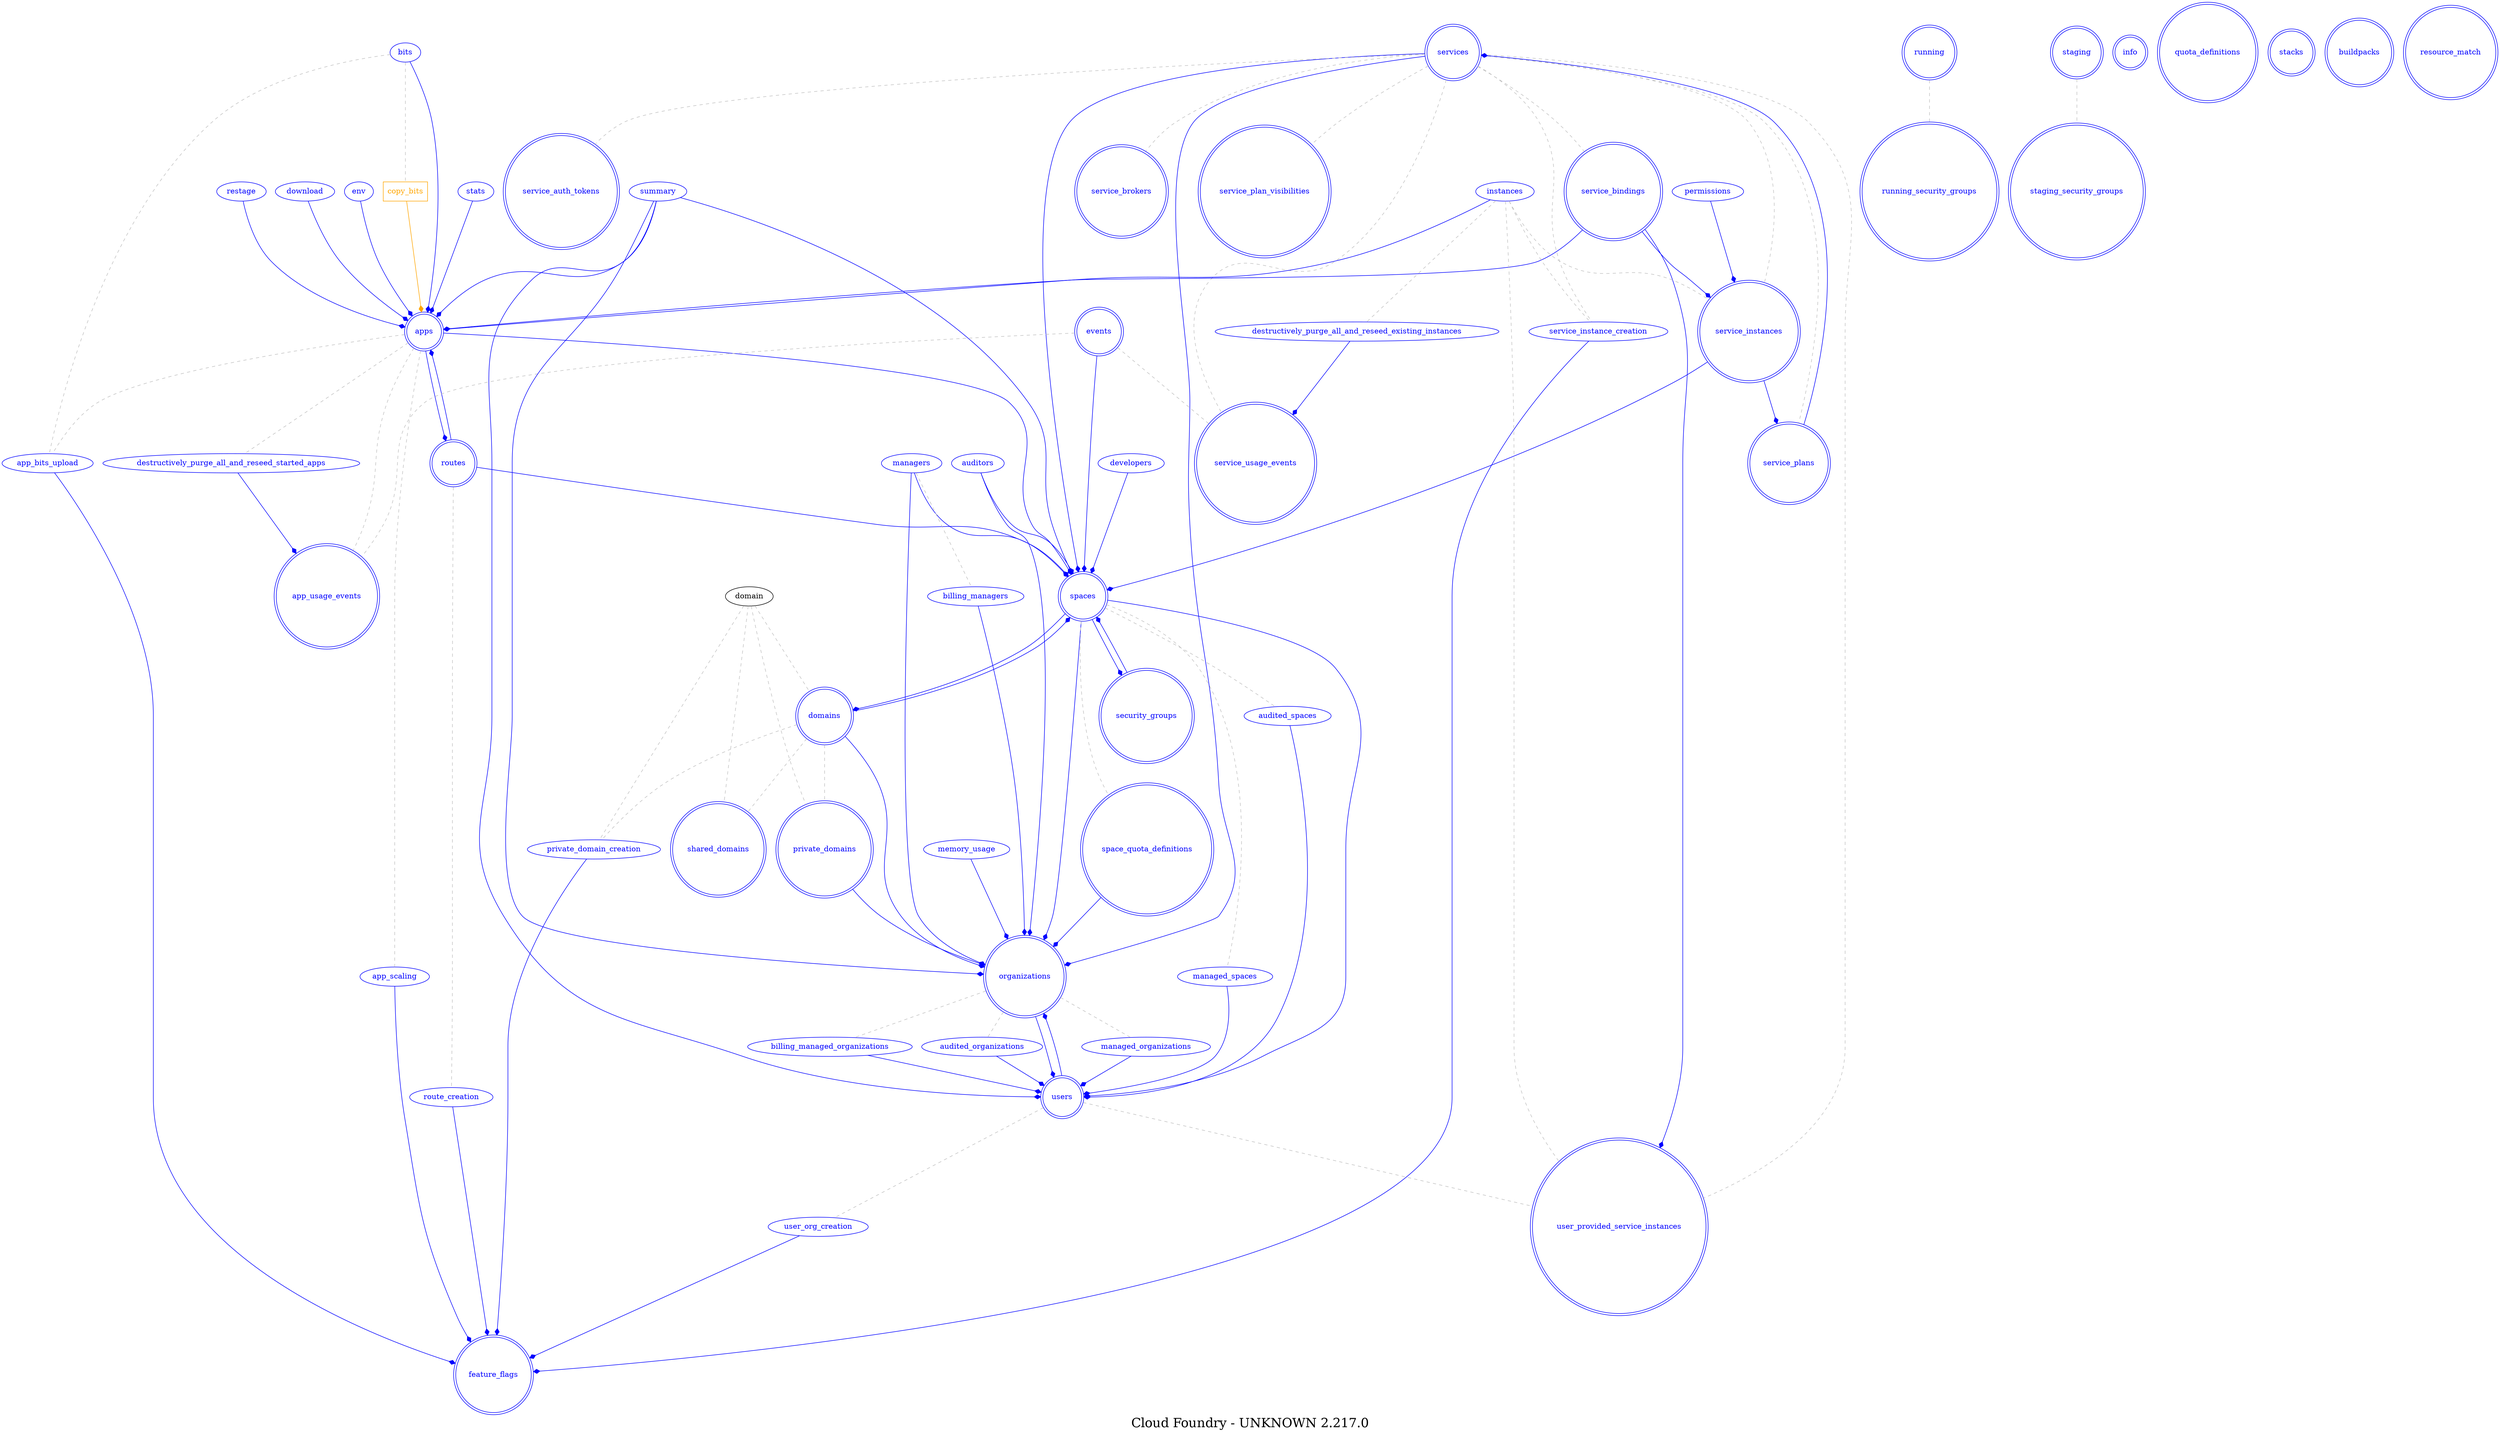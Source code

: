 digraph LexiconGraph {
graph[label="Cloud Foundry - UNKNOWN 2.217.0", fontsize=24]
splines=true
"organizations" [color=blue, fontcolor=blue, shape=doublecircle]
"routes" [color=blue, fontcolor=blue, shape=doublecircle]
"spaces" [color=blue, fontcolor=blue, shape=doublecircle]
"users" [color=blue, fontcolor=blue, shape=doublecircle]
"feature_flags" [color=blue, fontcolor=blue, shape=doublecircle]
"running_security_groups" [color=blue, fontcolor=blue, shape=doublecircle]
"running" [color=blue, fontcolor=blue, shape=doublecircle]
"staging" [color=blue, fontcolor=blue, shape=doublecircle]
"staging_security_groups" [color=blue, fontcolor=blue, shape=doublecircle]
"apps" [color=blue, fontcolor=blue, shape=doublecircle]
"user_provided_service_instances" [color=blue, fontcolor=blue, shape=doublecircle]
"shared_domains" [color=blue, fontcolor=blue, shape=doublecircle]
"info" [color=blue, fontcolor=blue, shape=doublecircle]
"domains" [color=blue, fontcolor=blue, shape=doublecircle]
"space_quota_definitions" [color=blue, fontcolor=blue, shape=doublecircle]
"private_domains" [color=blue, fontcolor=blue, shape=doublecircle]
"services" [color=blue, fontcolor=blue, shape=doublecircle]
"app_usage_events" [color=blue, fontcolor=blue, shape=doublecircle]
"service_auth_tokens" [color=blue, fontcolor=blue, shape=doublecircle]
"service_instances" [color=blue, fontcolor=blue, shape=doublecircle]
"service_usage_events" [color=blue, fontcolor=blue, shape=doublecircle]
"quota_definitions" [color=blue, fontcolor=blue, shape=doublecircle]
"stacks" [color=blue, fontcolor=blue, shape=doublecircle]
"events" [color=blue, fontcolor=blue, shape=doublecircle]
"service_brokers" [color=blue, fontcolor=blue, shape=doublecircle]
"service_plans" [color=blue, fontcolor=blue, shape=doublecircle]
"buildpacks" [color=blue, fontcolor=blue, shape=doublecircle]
"security_groups" [color=blue, fontcolor=blue, shape=doublecircle]
"service_plan_visibilities" [color=blue, fontcolor=blue, shape=doublecircle]
"resource_match" [color=blue, fontcolor=blue, shape=doublecircle]
"service_bindings" [color=blue, fontcolor=blue, shape=doublecircle]
"users" -> "organizations" [color=blue, fontcolor=blue, arrowhead=diamond, arrowtail=none]
"domains" -> "organizations" [color=blue, fontcolor=blue, arrowhead=diamond, arrowtail=none]
"domain" -> "domains" [color=grey, fontcolor=grey, arrowhead=none, arrowtail=none, style=dashed]
"services" -> "organizations" [color=blue, fontcolor=blue, arrowhead=diamond, arrowtail=none]
"space_quota_definitions" -> "organizations" [color=blue, fontcolor=blue, arrowhead=diamond, arrowtail=none]
"spaces" -> "space_quota_definitions" [color=grey, fontcolor=grey, arrowhead=none, arrowtail=none, style=dashed]
"managers" -> "organizations" [color=blue, fontcolor=blue, arrowhead=diamond, arrowtail=none]
"managers" [color=blue, fontcolor=blue, shape=ellipse]
"billing_managers" -> "organizations" [color=blue, fontcolor=blue, arrowhead=diamond, arrowtail=none]
"billing_managers" [color=blue, fontcolor=blue, shape=ellipse]
"managers" -> "billing_managers" [color=grey, fontcolor=grey, arrowhead=none, arrowtail=none, style=dashed]
"auditors" -> "organizations" [color=blue, fontcolor=blue, arrowhead=diamond, arrowtail=none]
"auditors" [color=blue, fontcolor=blue, shape=ellipse]
"spaces" -> "organizations" [color=blue, fontcolor=blue, arrowhead=diamond, arrowtail=none]
"summary" -> "organizations" [color=blue, fontcolor=blue, arrowhead=diamond, arrowtail=none]
"summary" [color=blue, fontcolor=blue, shape=ellipse]
"private_domains" -> "organizations" [color=blue, fontcolor=blue, arrowhead=diamond, arrowtail=none]
"domains" -> "private_domains" [color=grey, fontcolor=grey, arrowhead=none, arrowtail=none, style=dashed]
"domain" -> "private_domains" [color=grey, fontcolor=grey, arrowhead=none, arrowtail=none, style=dashed]
"memory_usage" -> "organizations" [color=blue, fontcolor=blue, arrowhead=diamond, arrowtail=none]
"memory_usage" [color=blue, fontcolor=blue, shape=ellipse]
"apps" -> "routes" [color=blue, fontcolor=blue, arrowhead=diamond, arrowtail=none]
"developers" -> "spaces" [color=blue, fontcolor=blue, arrowhead=diamond, arrowtail=none]
"developers" [color=blue, fontcolor=blue, shape=ellipse]
"services" -> "spaces" [color=blue, fontcolor=blue, arrowhead=diamond, arrowtail=none]
"security_groups" -> "spaces" [color=blue, fontcolor=blue, arrowhead=diamond, arrowtail=none]
"service_instances" -> "spaces" [color=blue, fontcolor=blue, arrowhead=diamond, arrowtail=none]
"services" -> "service_instances" [color=grey, fontcolor=grey, arrowhead=none, arrowtail=none, style=dashed]
"instances" -> "service_instances" [color=grey, fontcolor=grey, arrowhead=none, arrowtail=none, style=dashed]
"auditors" -> "spaces" [color=blue, fontcolor=blue, arrowhead=diamond, arrowtail=none]
"domains" -> "spaces" [color=blue, fontcolor=blue, arrowhead=diamond, arrowtail=none]
"managers" -> "spaces" [color=blue, fontcolor=blue, arrowhead=diamond, arrowtail=none]
"events" -> "spaces" [color=blue, fontcolor=blue, arrowhead=diamond, arrowtail=none]
"routes" -> "spaces" [color=blue, fontcolor=blue, arrowhead=diamond, arrowtail=none]
"summary" -> "spaces" [color=blue, fontcolor=blue, arrowhead=diamond, arrowtail=none]
"apps" -> "spaces" [color=blue, fontcolor=blue, arrowhead=diamond, arrowtail=none]
"organizations" -> "users" [color=blue, fontcolor=blue, arrowhead=diamond, arrowtail=none]
"summary" -> "users" [color=blue, fontcolor=blue, arrowhead=diamond, arrowtail=none]
"managed_organizations" -> "users" [color=blue, fontcolor=blue, arrowhead=diamond, arrowtail=none]
"managed_organizations" [color=blue, fontcolor=blue, shape=ellipse]
"organizations" -> "managed_organizations" [color=grey, fontcolor=grey, arrowhead=none, arrowtail=none, style=dashed]
"spaces" -> "users" [color=blue, fontcolor=blue, arrowhead=diamond, arrowtail=none]
"billing_managed_organizations" -> "users" [color=blue, fontcolor=blue, arrowhead=diamond, arrowtail=none]
"billing_managed_organizations" [color=blue, fontcolor=blue, shape=ellipse]
"organizations" -> "billing_managed_organizations" [color=grey, fontcolor=grey, arrowhead=none, arrowtail=none, style=dashed]
"managed_spaces" -> "users" [color=blue, fontcolor=blue, arrowhead=diamond, arrowtail=none]
"managed_spaces" [color=blue, fontcolor=blue, shape=ellipse]
"spaces" -> "managed_spaces" [color=grey, fontcolor=grey, arrowhead=none, arrowtail=none, style=dashed]
"audited_organizations" -> "users" [color=blue, fontcolor=blue, arrowhead=diamond, arrowtail=none]
"audited_organizations" [color=blue, fontcolor=blue, shape=ellipse]
"organizations" -> "audited_organizations" [color=grey, fontcolor=grey, arrowhead=none, arrowtail=none, style=dashed]
"audited_spaces" -> "users" [color=blue, fontcolor=blue, arrowhead=diamond, arrowtail=none]
"audited_spaces" [color=blue, fontcolor=blue, shape=ellipse]
"spaces" -> "audited_spaces" [color=grey, fontcolor=grey, arrowhead=none, arrowtail=none, style=dashed]
"route_creation" -> "feature_flags" [color=blue, fontcolor=blue, arrowhead=diamond, arrowtail=none]
"route_creation" [color=blue, fontcolor=blue, shape=ellipse]
"routes" -> "route_creation" [color=grey, fontcolor=grey, arrowhead=none, arrowtail=none, style=dashed]
"service_instance_creation" -> "feature_flags" [color=blue, fontcolor=blue, arrowhead=diamond, arrowtail=none]
"service_instance_creation" [color=blue, fontcolor=blue, shape=ellipse]
"services" -> "service_instance_creation" [color=grey, fontcolor=grey, arrowhead=none, arrowtail=none, style=dashed]
"instances" -> "service_instance_creation" [color=grey, fontcolor=grey, arrowhead=none, arrowtail=none, style=dashed]
"app_scaling" -> "feature_flags" [color=blue, fontcolor=blue, arrowhead=diamond, arrowtail=none]
"app_scaling" [color=blue, fontcolor=blue, shape=ellipse]
"apps" -> "app_scaling" [color=grey, fontcolor=grey, arrowhead=none, arrowtail=none, style=dashed]
"user_org_creation" -> "feature_flags" [color=blue, fontcolor=blue, arrowhead=diamond, arrowtail=none]
"user_org_creation" [color=blue, fontcolor=blue, shape=ellipse]
"users" -> "user_org_creation" [color=grey, fontcolor=grey, arrowhead=none, arrowtail=none, style=dashed]
"app_bits_upload" -> "feature_flags" [color=blue, fontcolor=blue, arrowhead=diamond, arrowtail=none]
"app_bits_upload" [color=blue, fontcolor=blue, shape=ellipse]
"apps" -> "app_bits_upload" [color=grey, fontcolor=grey, arrowhead=none, arrowtail=none, style=dashed]
"bits" -> "app_bits_upload" [color=grey, fontcolor=grey, arrowhead=none, arrowtail=none, style=dashed]
"private_domain_creation" -> "feature_flags" [color=blue, fontcolor=blue, arrowhead=diamond, arrowtail=none]
"private_domain_creation" [color=blue, fontcolor=blue, shape=ellipse]
"domain" -> "private_domain_creation" [color=grey, fontcolor=grey, arrowhead=none, arrowtail=none, style=dashed]
"domains" -> "private_domain_creation" [color=grey, fontcolor=grey, arrowhead=none, arrowtail=none, style=dashed]
"running" -> "running_security_groups" [color=grey, fontcolor=grey, arrowhead=none, arrowtail=none, style=dashed]
"staging" -> "staging_security_groups" [color=grey, fontcolor=grey, arrowhead=none, arrowtail=none, style=dashed]
"service_bindings" -> "apps" [color=blue, fontcolor=blue, arrowhead=diamond, arrowtail=none]
"services" -> "service_bindings" [color=grey, fontcolor=grey, arrowhead=none, arrowtail=none, style=dashed]
"stats" -> "apps" [color=blue, fontcolor=blue, arrowhead=diamond, arrowtail=none]
"stats" [color=blue, fontcolor=blue, shape=ellipse]
"restage" -> "apps" [color=blue, fontcolor=blue, arrowhead=diamond, arrowtail=none]
"restage" [color=blue, fontcolor=blue, shape=ellipse]
"download" -> "apps" [color=blue, fontcolor=blue, arrowhead=diamond, arrowtail=none]
"download" [color=blue, fontcolor=blue, shape=ellipse]
"instances" -> "apps" [color=blue, fontcolor=blue, arrowhead=diamond, arrowtail=none]
"instances" [color=blue, fontcolor=blue, shape=ellipse]
"routes" -> "apps" [color=blue, fontcolor=blue, arrowhead=diamond, arrowtail=none]
"env" -> "apps" [color=blue, fontcolor=blue, arrowhead=diamond, arrowtail=none]
"env" [color=blue, fontcolor=blue, shape=ellipse]
"copy_bits" [color=orange, fontcolor=orange, shape=box]
"copy_bits" -> "apps" [color=orange, fontcolor=orange, arrowhead=diamond, arrowtail=none]
"bits" -> "copy_bits" [color=grey, fontcolor=grey, arrowhead=none, arrowtail=none, style=dashed]
"bits" -> "apps" [color=blue, fontcolor=blue, arrowhead=diamond, arrowtail=none]
"bits" [color=blue, fontcolor=blue, shape=ellipse]
"summary" -> "apps" [color=blue, fontcolor=blue, arrowhead=diamond, arrowtail=none]
"users" -> "user_provided_service_instances" [color=grey, fontcolor=grey, arrowhead=none, arrowtail=none, style=dashed]
"services" -> "user_provided_service_instances" [color=grey, fontcolor=grey, arrowhead=none, arrowtail=none, style=dashed]
"instances" -> "user_provided_service_instances" [color=grey, fontcolor=grey, arrowhead=none, arrowtail=none, style=dashed]
"service_bindings" -> "user_provided_service_instances" [color=blue, fontcolor=blue, arrowhead=diamond, arrowtail=none]
"domains" -> "shared_domains" [color=grey, fontcolor=grey, arrowhead=none, arrowtail=none, style=dashed]
"domain" -> "shared_domains" [color=grey, fontcolor=grey, arrowhead=none, arrowtail=none, style=dashed]
"spaces" -> "domains" [color=blue, fontcolor=blue, arrowhead=diamond, arrowtail=none]
"service_plans" -> "services" [color=blue, fontcolor=blue, arrowhead=diamond, arrowtail=none]
"services" -> "service_plans" [color=grey, fontcolor=grey, arrowhead=none, arrowtail=none, style=dashed]
"apps" -> "app_usage_events" [color=grey, fontcolor=grey, arrowhead=none, arrowtail=none, style=dashed]
"events" -> "app_usage_events" [color=grey, fontcolor=grey, arrowhead=none, arrowtail=none, style=dashed]
"destructively_purge_all_and_reseed_started_apps" -> "app_usage_events" [color=blue, fontcolor=blue, arrowhead=diamond, arrowtail=none]
"destructively_purge_all_and_reseed_started_apps" [color=blue, fontcolor=blue, shape=ellipse]
"apps" -> "destructively_purge_all_and_reseed_started_apps" [color=grey, fontcolor=grey, arrowhead=none, arrowtail=none, style=dashed]
"services" -> "service_auth_tokens" [color=grey, fontcolor=grey, arrowhead=none, arrowtail=none, style=dashed]
"service_bindings" -> "service_instances" [color=blue, fontcolor=blue, arrowhead=diamond, arrowtail=none]
"permissions" -> "service_instances" [color=blue, fontcolor=blue, arrowhead=diamond, arrowtail=none]
"permissions" [color=blue, fontcolor=blue, shape=ellipse]
"services" -> "service_usage_events" [color=grey, fontcolor=grey, arrowhead=none, arrowtail=none, style=dashed]
"events" -> "service_usage_events" [color=grey, fontcolor=grey, arrowhead=none, arrowtail=none, style=dashed]
"destructively_purge_all_and_reseed_existing_instances" -> "service_usage_events" [color=blue, fontcolor=blue, arrowhead=diamond, arrowtail=none]
"destructively_purge_all_and_reseed_existing_instances" [color=blue, fontcolor=blue, shape=ellipse]
"instances" -> "destructively_purge_all_and_reseed_existing_instances" [color=grey, fontcolor=grey, arrowhead=none, arrowtail=none, style=dashed]
"services" -> "service_brokers" [color=grey, fontcolor=grey, arrowhead=none, arrowtail=none, style=dashed]
"service_instances" -> "service_plans" [color=blue, fontcolor=blue, arrowhead=diamond, arrowtail=none]
"spaces" -> "security_groups" [color=blue, fontcolor=blue, arrowhead=diamond, arrowtail=none]
"services" -> "service_plan_visibilities" [color=grey, fontcolor=grey, arrowhead=none, arrowtail=none, style=dashed]
}
